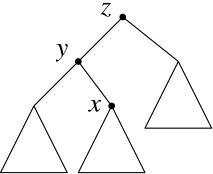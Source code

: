 <?xml version="1.0"?>
<!DOCTYPE ipe SYSTEM "ipe.dtd">
<ipe version="70005" creator="Ipe 7.1.1">
<info created="D:20140206095822" modified="D:20140206095822"/>
<preamble>\usepackage{times,mathptm}
</preamble>
<ipestyle name="ipe6">
<symbol name="mark/circle(sx)" transformations="translations">
<path fill="sym-stroke">
0.6 0 0 0.6 0 0 e
0.4 0 0 0.4 0 0 e
</path>
</symbol>
<symbol name="mark/disk(sx)" transformations="translations">
<path fill="sym-stroke">
0.6 0 0 0.6 0 0 e
</path>
</symbol>
<symbol name="mark/fdisk(sfx)" transformations="translations">
<group>
<path fill="sym-fill">
0.5 0 0 0.5 0 0 e
</path>
<path fill="sym-stroke" fillrule="eofill">
0.6 0 0 0.6 0 0 e
0.4 0 0 0.4 0 0 e
</path>
</group>
</symbol>
<symbol name="mark/box(sx)" transformations="translations">
<path fill="sym-stroke" fillrule="eofill">
-0.6 -0.6 m
0.6 -0.6 l
0.6 0.6 l
-0.6 0.6 l
h
-0.4 -0.4 m
0.4 -0.4 l
0.4 0.4 l
-0.4 0.4 l
h
</path>
</symbol>
<symbol name="mark/square(sx)" transformations="translations">
<path fill="sym-stroke">
-0.6 -0.6 m
0.6 -0.6 l
0.6 0.6 l
-0.6 0.6 l
h
</path>
</symbol>
<symbol name="mark/fsquare(sfx)" transformations="translations">
<group>
<path fill="sym-fill">
-0.5 -0.5 m
0.5 -0.5 l
0.5 0.5 l
-0.5 0.5 l
h
</path>
<path fill="sym-stroke" fillrule="eofill">
-0.6 -0.6 m
0.6 -0.6 l
0.6 0.6 l
-0.6 0.6 l
0 -0.4 m
0.4 -0.4 l
0.4 0.4 l
-0.4 0.4 l
h
</path>
</group>
</symbol>
<symbol name="mark/cross(sx)" transformations="translations">
<group>
<path fill="sym-stroke">
-0.43 -0.57 m
0.57 0.43 l
0.43 0.57 l
-0.57 -0.43 l
h
</path>
<path fill="sym-stroke">
-0.43 0.57 m
0.57 -0.43 l
0.43 -0.57 l
-0.57 0.43 l
h
</path>
</group>
</symbol>
<pen name="heavier" value="0.8"/>
<pen name="fat" value="1.2"/>
<pen name="ultrafat" value="2"/>
<symbolsize name="large" value="5"/>
<symbolsize name="small" value="2"/>
<symbolsize name="tiny" value="1.1"/>
<arrowsize name="large" value="10"/>
<arrowsize name="small" value="5"/>
<arrowsize name="tiny" value="3"/>
<color name="red" value="1 0 0"/>
<color name="green" value="0 1 0"/>
<color name="blue" value="0 0 1"/>
<color name="yellow" value="1 1 0"/>
<color name="gray1" value="0.125"/>
<color name="gray2" value="0.25"/>
<color name="gray3" value="0.375"/>
<color name="gray4" value="0.5"/>
<color name="gray5" value="0.625"/>
<color name="gray6" value="0.75"/>
<color name="gray7" value="0.875"/>
<dashstyle name="dashed" value="[4] 0"/>
<dashstyle name="dotted" value="[1 3] 0"/>
<dashstyle name="dash dotted" value="[4 2 1 2] 0"/>
<dashstyle name="dash dot dotted" value="[4 2 1 2 1 2] 0"/>
<textsize name="large" value="\large"/>
<textsize name="Large" value="\Large"/>
<textsize name="LARGE" value="\LARGE"/>
<textsize name="huge" value="\huge"/>
<textsize name="Huge" value="\Huge"/>
<textsize name="small" value="\small"/>
<textsize name="footnote" value="\footnotesize"/>
<textsize name="tiny" value="\tiny"/>
<textstyle name="center" begin="\begin{center}" end="\end{center}"/>
<textstyle name="itemize" begin="\begin{itemize}" end="\end{itemize}"/>
<textstyle name="item" begin="\begin{itemize}\item{}" end="\end{itemize}"/>
</ipestyle>
<page>
<layer name="alpha"/>
<view layers="alpha" active="alpha"/>
<path layer="alpha" matrix="1 0 0 1 143.868 110.604" stroke="black" pen="0.4">
-104 -16 m
-116 -40 l
-92 -40 l
-104 -16 l
</path>
<path matrix="1 0 0 1 143.868 110.604" stroke="black" pen="0.4">
-76 -16 m
-88 -40 l
-64 -40 l
-76 -16 l
</path>
<use matrix="1 0 0 1 143.868 110.604" name="mark/disk(sx)" pos="-76 -16" size="2" stroke="black"/>
<path matrix="1 0 0 1 143.868 110.604" stroke="black" pen="0.4">
-52 0 m
-64 -24 l
-40 -24 l
-52 0 l
</path>
<use matrix="1 0 0 1 143.868 110.604" name="mark/disk(sx)" pos="-88 0" size="2" stroke="black"/>
<use matrix="1 0 0 1 143.868 110.604" name="mark/disk(sx)" pos="-72 16" size="2" stroke="black"/>
<path matrix="1 0 0 1 143.868 110.604" stroke="black" pen="0.4">
-88 0 m
-104 -16 l
</path>
<path matrix="1 0 0 1 143.868 110.604" stroke="black" pen="0.4">
-88 0 m
-76 -16 l
</path>
<path matrix="1 0 0 1 143.868 110.604" stroke="black" pen="0.4">
-72 16 m
-88 0 l
</path>
<path matrix="1 0 0 1 143.868 110.604" stroke="black" pen="0.4">
-72 16 m
-52 0 l
</path>
<text matrix="1 0 0 1 143.868 110.604" transformations="translations" pos="-84.2724 -18.1641" stroke="black" type="label" valign="bottom" size="10">$x$</text>
<text matrix="1 0 0 1 143.868 110.604" transformations="translations" pos="-96 0" stroke="black" type="label" valign="bottom" size="10">$y$</text>
<text matrix="1 0 0 1 143.868 110.604" transformations="translations" pos="-80 16" stroke="black" type="label" valign="bottom" size="10">$z$</text>
</page>
</ipe>
